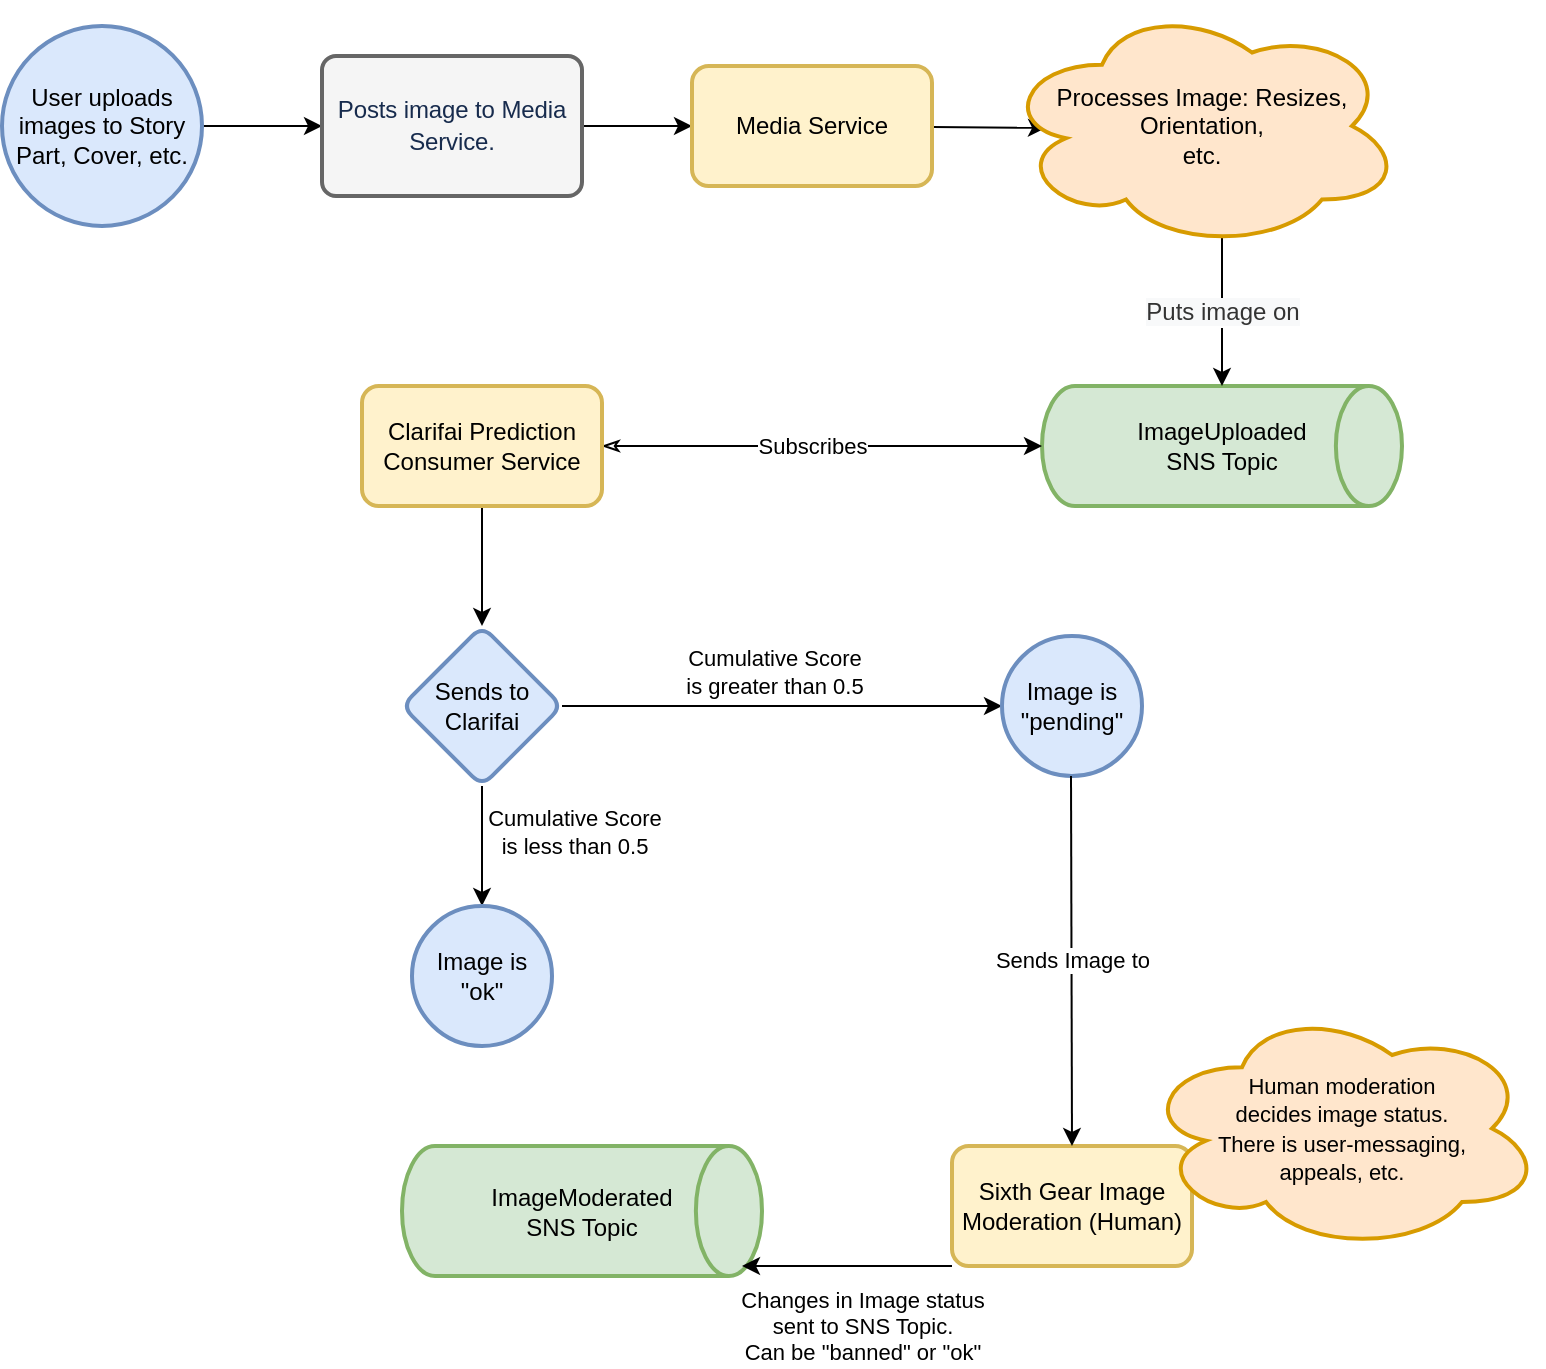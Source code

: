 <mxfile>
    <diagram id="4d1TBi_PGhRXGTXi2tCB" name="Page-1">
        <mxGraphModel dx="1020" dy="807" grid="1" gridSize="10" guides="1" tooltips="1" connect="1" arrows="1" fold="1" page="1" pageScale="1" pageWidth="850" pageHeight="1100" math="0" shadow="0">
            <root>
                <mxCell id="0"/>
                <mxCell id="1" parent="0"/>
                <mxCell id="d91mfsnvNrbqskriMuSQ-3" value="" style="edgeStyle=orthogonalEdgeStyle;rounded=0;orthogonalLoop=1;jettySize=auto;html=1;" parent="1" source="d91mfsnvNrbqskriMuSQ-1" target="d91mfsnvNrbqskriMuSQ-2" edge="1">
                    <mxGeometry relative="1" as="geometry"/>
                </mxCell>
                <mxCell id="d91mfsnvNrbqskriMuSQ-1" value="User uploads images to Story Part, Cover, etc." style="strokeWidth=2;html=1;shape=mxgraph.flowchart.start_2;whiteSpace=wrap;fillColor=#dae8fc;strokeColor=#6c8ebf;" parent="1" vertex="1">
                    <mxGeometry x="50" y="30" width="100" height="100" as="geometry"/>
                </mxCell>
                <mxCell id="d91mfsnvNrbqskriMuSQ-9" value="" style="edgeStyle=orthogonalEdgeStyle;rounded=0;orthogonalLoop=1;jettySize=auto;html=1;" parent="1" source="d91mfsnvNrbqskriMuSQ-2" target="d91mfsnvNrbqskriMuSQ-8" edge="1">
                    <mxGeometry relative="1" as="geometry"/>
                </mxCell>
                <mxCell id="d91mfsnvNrbqskriMuSQ-2" value="&lt;span style=&quot;font-size: 1em ; letter-spacing: -0.005em ; color: rgb(23 , 43 , 77)&quot;&gt;Posts image to Media Service.&lt;/span&gt;&lt;font color=&quot;#172b4d&quot;&gt;&lt;span style=&quot;font-size: 14px&quot;&gt;&lt;br&gt;&lt;/span&gt;&lt;/font&gt;" style="rounded=1;whiteSpace=wrap;html=1;absoluteArcSize=1;arcSize=14;strokeWidth=2;fillColor=#f5f5f5;fontColor=#333333;strokeColor=#666666;" parent="1" vertex="1">
                    <mxGeometry x="210" y="45" width="130" height="70" as="geometry"/>
                </mxCell>
                <mxCell id="d91mfsnvNrbqskriMuSQ-11" value="" style="rounded=0;orthogonalLoop=1;jettySize=auto;html=1;strokeColor=default;entryX=0.11;entryY=0.508;entryDx=0;entryDy=0;entryPerimeter=0;" parent="1" source="d91mfsnvNrbqskriMuSQ-8" target="d91mfsnvNrbqskriMuSQ-10" edge="1">
                    <mxGeometry relative="1" as="geometry"/>
                </mxCell>
                <mxCell id="d91mfsnvNrbqskriMuSQ-8" value="Media Service" style="whiteSpace=wrap;html=1;rounded=1;strokeWidth=2;arcSize=14;fillColor=#fff2cc;strokeColor=#d6b656;" parent="1" vertex="1">
                    <mxGeometry x="395" y="50" width="120" height="60" as="geometry"/>
                </mxCell>
                <mxCell id="d91mfsnvNrbqskriMuSQ-14" value="&lt;div style=&quot;text-align: center&quot;&gt;ImageUploaded&lt;/div&gt;&lt;div style=&quot;text-align: center&quot;&gt;SNS Topic&lt;/div&gt;" style="strokeWidth=2;html=1;shape=mxgraph.flowchart.direct_data;whiteSpace=wrap;fillColor=#d5e8d4;strokeColor=#82b366;" parent="1" vertex="1">
                    <mxGeometry x="570" y="210" width="180" height="60" as="geometry"/>
                </mxCell>
                <mxCell id="d91mfsnvNrbqskriMuSQ-51" value="&lt;span style=&quot;color: rgb(51 , 51 , 51) ; font-size: 12px ; background-color: rgb(248 , 249 , 250)&quot;&gt;Puts image on&lt;/span&gt;" style="edgeStyle=none;rounded=0;orthogonalLoop=1;jettySize=auto;html=1;exitX=0.55;exitY=0.95;exitDx=0;exitDy=0;exitPerimeter=0;entryX=0.5;entryY=0;entryDx=0;entryDy=0;entryPerimeter=0;startArrow=none;startFill=0;endArrow=classic;endFill=1;strokeColor=default;" parent="1" source="d91mfsnvNrbqskriMuSQ-10" target="d91mfsnvNrbqskriMuSQ-14" edge="1">
                    <mxGeometry relative="1" as="geometry"/>
                </mxCell>
                <mxCell id="d91mfsnvNrbqskriMuSQ-10" value="Processes Image: Resizes, Orientation,&lt;br&gt;etc." style="ellipse;shape=cloud;whiteSpace=wrap;html=1;rounded=1;strokeWidth=2;arcSize=14;fillColor=#ffe6cc;strokeColor=#d79b00;" parent="1" vertex="1">
                    <mxGeometry x="550" y="18.75" width="200" height="122.5" as="geometry"/>
                </mxCell>
                <mxCell id="d91mfsnvNrbqskriMuSQ-22" value="" style="edgeStyle=none;rounded=0;orthogonalLoop=1;jettySize=auto;html=1;startArrow=classicThin;startFill=0;endArrow=classic;endFill=1;strokeColor=default;" parent="1" source="d91mfsnvNrbqskriMuSQ-21" target="d91mfsnvNrbqskriMuSQ-14" edge="1">
                    <mxGeometry relative="1" as="geometry"/>
                </mxCell>
                <mxCell id="d91mfsnvNrbqskriMuSQ-23" value="Subscribes" style="edgeLabel;html=1;align=center;verticalAlign=middle;resizable=0;points=[];" parent="d91mfsnvNrbqskriMuSQ-22" vertex="1" connectable="0">
                    <mxGeometry x="-0.467" y="1" relative="1" as="geometry">
                        <mxPoint x="46" y="1" as="offset"/>
                    </mxGeometry>
                </mxCell>
                <mxCell id="d91mfsnvNrbqskriMuSQ-25" value="" style="edgeStyle=none;rounded=0;orthogonalLoop=1;jettySize=auto;html=1;startArrow=none;startFill=0;endArrow=classic;endFill=1;strokeColor=default;" parent="1" source="d91mfsnvNrbqskriMuSQ-21" target="d91mfsnvNrbqskriMuSQ-24" edge="1">
                    <mxGeometry relative="1" as="geometry"/>
                </mxCell>
                <mxCell id="d91mfsnvNrbqskriMuSQ-21" value="Clarifai Prediction Consumer Service" style="whiteSpace=wrap;html=1;rounded=1;strokeWidth=2;arcSize=14;fillColor=#fff2cc;strokeColor=#d6b656;" parent="1" vertex="1">
                    <mxGeometry x="230" y="210" width="120" height="60" as="geometry"/>
                </mxCell>
                <mxCell id="d91mfsnvNrbqskriMuSQ-29" value="" style="edgeStyle=none;rounded=0;orthogonalLoop=1;jettySize=auto;html=1;startArrow=none;startFill=0;endArrow=classic;endFill=1;strokeColor=default;entryX=0;entryY=0.5;entryDx=0;entryDy=0;" parent="1" source="d91mfsnvNrbqskriMuSQ-24" target="d91mfsnvNrbqskriMuSQ-44" edge="1">
                    <mxGeometry relative="1" as="geometry">
                        <mxPoint x="560" y="370" as="targetPoint"/>
                    </mxGeometry>
                </mxCell>
                <mxCell id="d91mfsnvNrbqskriMuSQ-42" value="" style="edgeStyle=none;rounded=0;orthogonalLoop=1;jettySize=auto;html=1;startArrow=none;startFill=0;endArrow=classic;endFill=1;strokeColor=default;" parent="1" source="d91mfsnvNrbqskriMuSQ-24" target="d91mfsnvNrbqskriMuSQ-41" edge="1">
                    <mxGeometry relative="1" as="geometry"/>
                </mxCell>
                <mxCell id="d91mfsnvNrbqskriMuSQ-24" value="Sends to Clarifai" style="rhombus;whiteSpace=wrap;html=1;rounded=1;strokeColor=#6c8ebf;strokeWidth=2;fillColor=#dae8fc;arcSize=14;" parent="1" vertex="1">
                    <mxGeometry x="250" y="330" width="80" height="80" as="geometry"/>
                </mxCell>
                <mxCell id="d91mfsnvNrbqskriMuSQ-35" value="Cumulative Score&lt;br&gt;is greater than 0.5" style="edgeLabel;resizable=0;html=1;align=center;verticalAlign=middle;labelBackgroundColor=none;" parent="1" connectable="0" vertex="1">
                    <mxGeometry x="429.995" y="360.005" as="geometry">
                        <mxPoint x="6" y="-7" as="offset"/>
                    </mxGeometry>
                </mxCell>
                <mxCell id="d91mfsnvNrbqskriMuSQ-37" value="&lt;div style=&quot;text-align: center&quot;&gt;ImageModerated&lt;/div&gt;&lt;div style=&quot;text-align: center&quot;&gt;SNS Topic&lt;/div&gt;" style="strokeWidth=2;html=1;shape=mxgraph.flowchart.direct_data;whiteSpace=wrap;fillColor=#d5e8d4;strokeColor=#82b366;" parent="1" vertex="1">
                    <mxGeometry x="250" y="590" width="180" height="65" as="geometry"/>
                </mxCell>
                <mxCell id="d91mfsnvNrbqskriMuSQ-41" value="Image is&lt;br&gt;&quot;ok&quot;" style="ellipse;whiteSpace=wrap;html=1;rounded=1;strokeColor=#6c8ebf;strokeWidth=2;fillColor=#dae8fc;arcSize=14;" parent="1" vertex="1">
                    <mxGeometry x="255" y="470" width="70" height="70" as="geometry"/>
                </mxCell>
                <mxCell id="uQtn74tzqgRwQwkcHCnP-2" style="edgeStyle=orthogonalEdgeStyle;rounded=0;orthogonalLoop=1;jettySize=auto;html=1;exitX=0;exitY=1;exitDx=0;exitDy=0;" parent="1" source="d91mfsnvNrbqskriMuSQ-43" edge="1">
                    <mxGeometry relative="1" as="geometry">
                        <mxPoint x="525" y="650" as="targetPoint"/>
                    </mxGeometry>
                </mxCell>
                <mxCell id="d91mfsnvNrbqskriMuSQ-43" value="Sixth Gear Image Moderation (Human)" style="whiteSpace=wrap;html=1;rounded=1;strokeColor=#d6b656;strokeWidth=2;fillColor=#fff2cc;arcSize=14;" parent="1" vertex="1">
                    <mxGeometry x="525" y="590" width="120" height="60" as="geometry"/>
                </mxCell>
                <mxCell id="d91mfsnvNrbqskriMuSQ-44" value="Image is&lt;br&gt;&quot;pending&quot;" style="ellipse;whiteSpace=wrap;html=1;rounded=1;strokeColor=#6c8ebf;strokeWidth=2;fillColor=#dae8fc;arcSize=14;" parent="1" vertex="1">
                    <mxGeometry x="550" y="335" width="70" height="70" as="geometry"/>
                </mxCell>
                <mxCell id="d91mfsnvNrbqskriMuSQ-46" value="&lt;span style=&quot;font-size: 11px&quot;&gt;Human moderation&lt;/span&gt;&lt;br style=&quot;font-size: 11px&quot;&gt;&lt;span style=&quot;font-size: 11px&quot;&gt;decides image status.&lt;br&gt;There is user-messaging, &lt;br&gt;appeals, etc.&lt;/span&gt;" style="ellipse;shape=cloud;whiteSpace=wrap;html=1;rounded=1;strokeWidth=2;arcSize=14;fillColor=#ffe6cc;strokeColor=#d79b00;" parent="1" vertex="1">
                    <mxGeometry x="620" y="520" width="200" height="122.5" as="geometry"/>
                </mxCell>
                <mxCell id="d91mfsnvNrbqskriMuSQ-48" value="" style="endArrow=none;html=1;rounded=0;strokeColor=default;startArrow=classic;startFill=1;endFill=0;entryX=0;entryY=1;entryDx=0;entryDy=0;" parent="1" target="d91mfsnvNrbqskriMuSQ-43" edge="1">
                    <mxGeometry relative="1" as="geometry">
                        <mxPoint x="420" y="650" as="sourcePoint"/>
                        <mxPoint x="480" y="534.5" as="targetPoint"/>
                    </mxGeometry>
                </mxCell>
                <mxCell id="d91mfsnvNrbqskriMuSQ-49" value="Changes in Image status&lt;br&gt;sent to SNS Topic.&lt;br&gt;Can be &quot;banned&quot; or &quot;ok&quot;" style="edgeLabel;resizable=0;html=1;align=center;verticalAlign=middle;labelBackgroundColor=none;" parent="d91mfsnvNrbqskriMuSQ-48" connectable="0" vertex="1">
                    <mxGeometry relative="1" as="geometry">
                        <mxPoint x="7" y="30" as="offset"/>
                    </mxGeometry>
                </mxCell>
                <mxCell id="d91mfsnvNrbqskriMuSQ-53" value="Sends Image to" style="edgeStyle=none;rounded=0;orthogonalLoop=1;jettySize=auto;html=1;entryX=0.5;entryY=0;entryDx=0;entryDy=0;startArrow=none;startFill=0;endArrow=classic;endFill=1;strokeColor=default;" parent="1" target="d91mfsnvNrbqskriMuSQ-43" edge="1">
                    <mxGeometry relative="1" as="geometry">
                        <mxPoint x="584.5" y="405" as="sourcePoint"/>
                        <mxPoint x="584.5" y="495" as="targetPoint"/>
                    </mxGeometry>
                </mxCell>
                <mxCell id="xUNJ6hqU6EIqXM0KdI4q-1" value="Cumulative Score&lt;br&gt;is less than 0.5" style="edgeLabel;resizable=0;html=1;align=center;verticalAlign=middle;labelBackgroundColor=none;" parent="1" connectable="0" vertex="1">
                    <mxGeometry x="329.995" y="440.005" as="geometry">
                        <mxPoint x="6" y="-7" as="offset"/>
                    </mxGeometry>
                </mxCell>
            </root>
        </mxGraphModel>
    </diagram>
</mxfile>